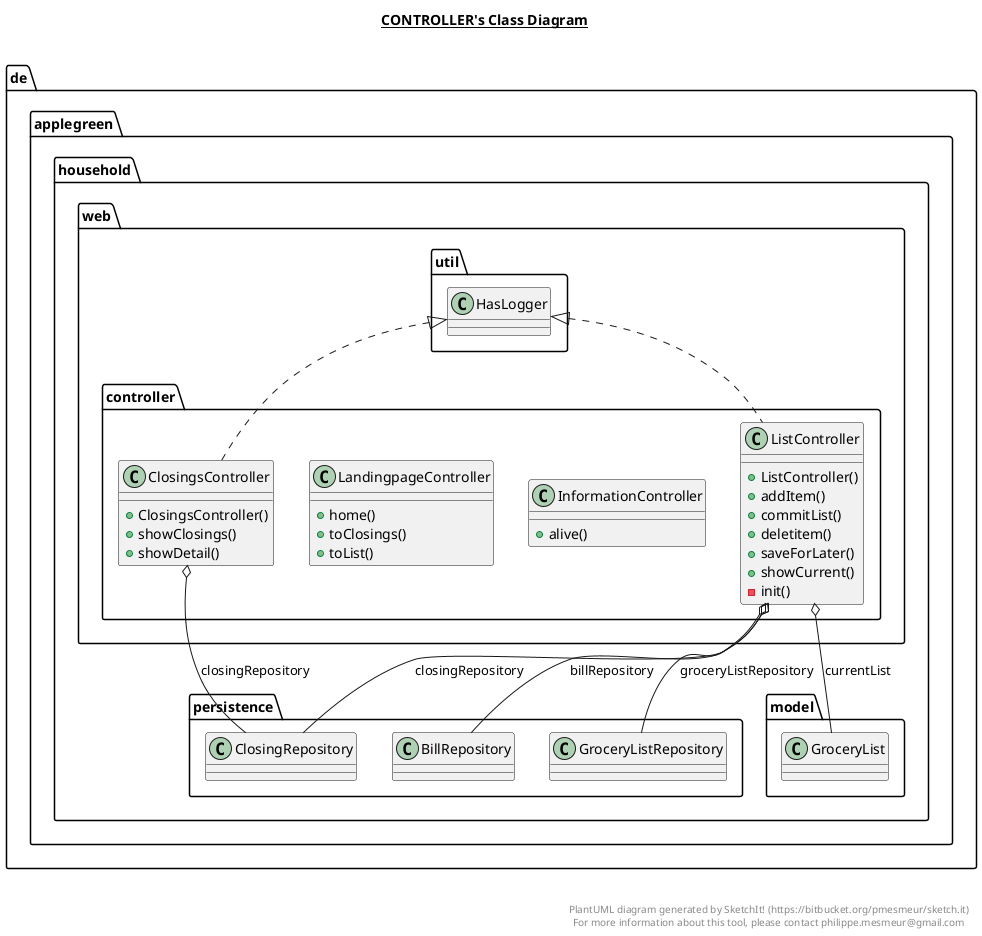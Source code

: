 @startuml

title __CONTROLLER's Class Diagram__\n

  namespace de.applegreen.household {
    namespace web.controller {
      class de.applegreen.household.web.controller.ClosingsController {
          + ClosingsController()
          + showClosings()
          + showDetail()
      }
    }
  }
  

  namespace de.applegreen.household {
    namespace web.controller {
      class de.applegreen.household.web.controller.InformationController {
          + alive()
      }
    }
  }
  

  namespace de.applegreen.household {
    namespace web.controller {
      class de.applegreen.household.web.controller.LandingpageController {
          + home()
          + toClosings()
          + toList()
      }
    }
  }
  

  namespace de.applegreen.household {
    namespace web.controller {
      class de.applegreen.household.web.controller.ListController {
          + ListController()
          + addItem()
          + commitList()
          + deletitem()
          + saveForLater()
          + showCurrent()
          - init()
      }
    }
  }
  

  de.applegreen.household.web.controller.ClosingsController .up.|> de.applegreen.household.web.util.HasLogger
  de.applegreen.household.web.controller.ClosingsController o-- de.applegreen.household.persistence.ClosingRepository : closingRepository
  de.applegreen.household.web.controller.ListController .up.|> de.applegreen.household.web.util.HasLogger
  de.applegreen.household.web.controller.ListController o-- de.applegreen.household.persistence.BillRepository : billRepository
  de.applegreen.household.web.controller.ListController o-- de.applegreen.household.persistence.ClosingRepository : closingRepository
  de.applegreen.household.web.controller.ListController o-- de.applegreen.household.model.GroceryList : currentList
  de.applegreen.household.web.controller.ListController o-- de.applegreen.household.persistence.GroceryListRepository : groceryListRepository


right footer


PlantUML diagram generated by SketchIt! (https://bitbucket.org/pmesmeur/sketch.it)
For more information about this tool, please contact philippe.mesmeur@gmail.com
endfooter

@enduml
